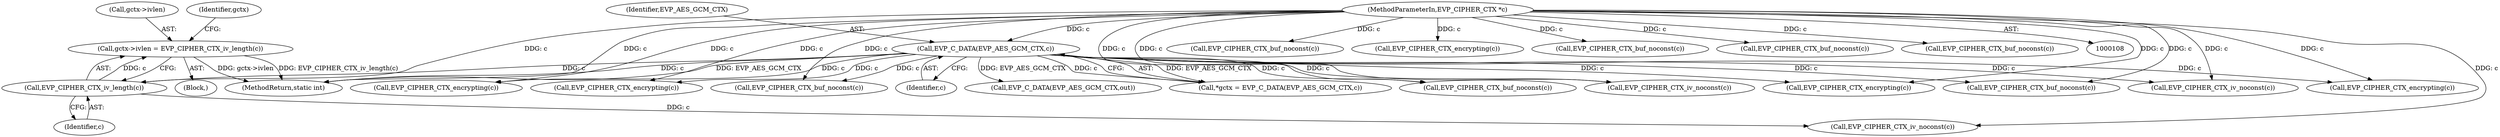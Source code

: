 digraph "0_openssl_00d965474b22b54e4275232bc71ee0c699c5cd21_0@pointer" {
"1000134" [label="(Call,gctx->ivlen = EVP_CIPHER_CTX_iv_length(c))"];
"1000138" [label="(Call,EVP_CIPHER_CTX_iv_length(c))"];
"1000117" [label="(Call,EVP_C_DATA(EVP_AES_GCM_CTX,c))"];
"1000109" [label="(MethodParameterIn,EVP_CIPHER_CTX *c)"];
"1000423" [label="(Call,EVP_CIPHER_CTX_encrypting(c))"];
"1000135" [label="(Call,gctx->ivlen)"];
"1000119" [label="(Identifier,c)"];
"1000138" [label="(Call,EVP_CIPHER_CTX_iv_length(c))"];
"1000225" [label="(Call,EVP_CIPHER_CTX_encrypting(c))"];
"1000115" [label="(Call,*gctx = EVP_C_DATA(EVP_AES_GCM_CTX,c))"];
"1000142" [label="(Identifier,gctx)"];
"1000481" [label="(Call,EVP_CIPHER_CTX_buf_noconst(c))"];
"1000315" [label="(Call,EVP_CIPHER_CTX_encrypting(c))"];
"1000122" [label="(Block,)"];
"1000498" [label="(Call,EVP_CIPHER_CTX_encrypting(c))"];
"1000465" [label="(Call,EVP_CIPHER_CTX_buf_noconst(c))"];
"1000109" [label="(MethodParameterIn,EVP_CIPHER_CTX *c)"];
"1000188" [label="(Call,EVP_CIPHER_CTX_iv_noconst(c))"];
"1000264" [label="(Call,EVP_CIPHER_CTX_buf_noconst(c))"];
"1000134" [label="(Call,gctx->ivlen = EVP_CIPHER_CTX_iv_length(c))"];
"1000230" [label="(Call,EVP_CIPHER_CTX_buf_noconst(c))"];
"1000572" [label="(Call,EVP_CIPHER_CTX_iv_noconst(c))"];
"1000614" [label="(MethodReturn,static int)"];
"1000534" [label="(Call,EVP_C_DATA(EVP_AES_GCM_CTX,out))"];
"1000488" [label="(Call,EVP_CIPHER_CTX_buf_noconst(c))"];
"1000139" [label="(Identifier,c)"];
"1000253" [label="(Call,EVP_CIPHER_CTX_encrypting(c))"];
"1000505" [label="(Call,EVP_CIPHER_CTX_buf_noconst(c))"];
"1000118" [label="(Identifier,EVP_AES_GCM_CTX)"];
"1000144" [label="(Call,EVP_CIPHER_CTX_iv_noconst(c))"];
"1000515" [label="(Call,EVP_CIPHER_CTX_buf_noconst(c))"];
"1000117" [label="(Call,EVP_C_DATA(EVP_AES_GCM_CTX,c))"];
"1000134" -> "1000122"  [label="AST: "];
"1000134" -> "1000138"  [label="CFG: "];
"1000135" -> "1000134"  [label="AST: "];
"1000138" -> "1000134"  [label="AST: "];
"1000142" -> "1000134"  [label="CFG: "];
"1000134" -> "1000614"  [label="DDG: gctx->ivlen"];
"1000134" -> "1000614"  [label="DDG: EVP_CIPHER_CTX_iv_length(c)"];
"1000138" -> "1000134"  [label="DDG: c"];
"1000138" -> "1000139"  [label="CFG: "];
"1000139" -> "1000138"  [label="AST: "];
"1000117" -> "1000138"  [label="DDG: c"];
"1000109" -> "1000138"  [label="DDG: c"];
"1000138" -> "1000144"  [label="DDG: c"];
"1000117" -> "1000115"  [label="AST: "];
"1000117" -> "1000119"  [label="CFG: "];
"1000118" -> "1000117"  [label="AST: "];
"1000119" -> "1000117"  [label="AST: "];
"1000115" -> "1000117"  [label="CFG: "];
"1000117" -> "1000614"  [label="DDG: EVP_AES_GCM_CTX"];
"1000117" -> "1000614"  [label="DDG: c"];
"1000117" -> "1000115"  [label="DDG: EVP_AES_GCM_CTX"];
"1000117" -> "1000115"  [label="DDG: c"];
"1000109" -> "1000117"  [label="DDG: c"];
"1000117" -> "1000188"  [label="DDG: c"];
"1000117" -> "1000225"  [label="DDG: c"];
"1000117" -> "1000230"  [label="DDG: c"];
"1000117" -> "1000253"  [label="DDG: c"];
"1000117" -> "1000264"  [label="DDG: c"];
"1000117" -> "1000315"  [label="DDG: c"];
"1000117" -> "1000423"  [label="DDG: c"];
"1000117" -> "1000465"  [label="DDG: c"];
"1000117" -> "1000534"  [label="DDG: EVP_AES_GCM_CTX"];
"1000117" -> "1000572"  [label="DDG: c"];
"1000109" -> "1000108"  [label="AST: "];
"1000109" -> "1000614"  [label="DDG: c"];
"1000109" -> "1000144"  [label="DDG: c"];
"1000109" -> "1000188"  [label="DDG: c"];
"1000109" -> "1000225"  [label="DDG: c"];
"1000109" -> "1000230"  [label="DDG: c"];
"1000109" -> "1000253"  [label="DDG: c"];
"1000109" -> "1000264"  [label="DDG: c"];
"1000109" -> "1000315"  [label="DDG: c"];
"1000109" -> "1000423"  [label="DDG: c"];
"1000109" -> "1000465"  [label="DDG: c"];
"1000109" -> "1000481"  [label="DDG: c"];
"1000109" -> "1000488"  [label="DDG: c"];
"1000109" -> "1000498"  [label="DDG: c"];
"1000109" -> "1000505"  [label="DDG: c"];
"1000109" -> "1000515"  [label="DDG: c"];
"1000109" -> "1000572"  [label="DDG: c"];
}
